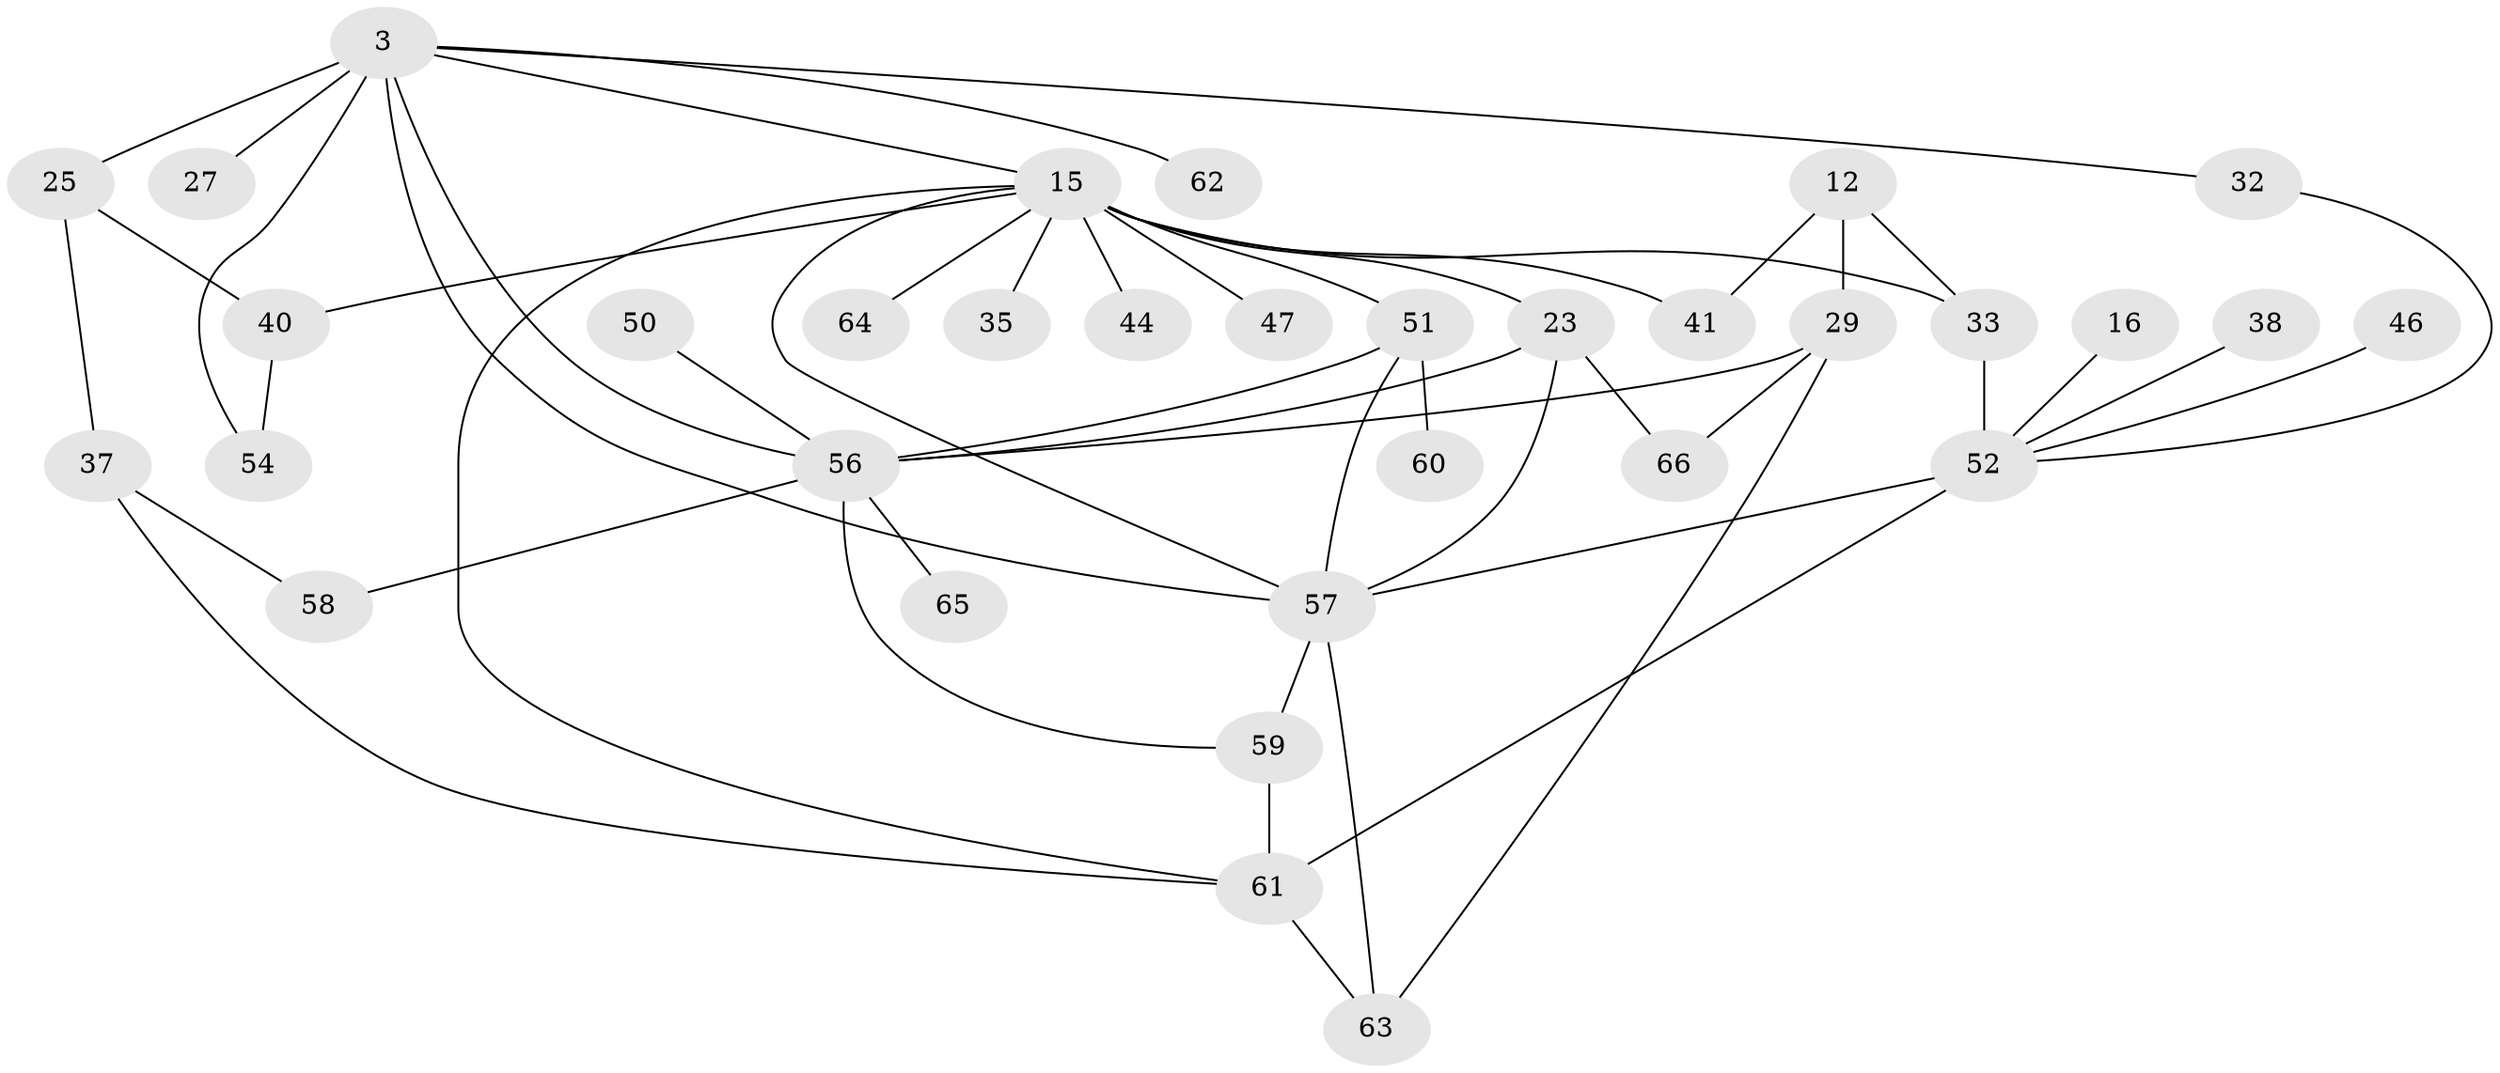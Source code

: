 // original degree distribution, {6: 0.07575757575757576, 3: 0.16666666666666666, 5: 0.09090909090909091, 4: 0.13636363636363635, 8: 0.015151515151515152, 1: 0.21212121212121213, 2: 0.2878787878787879, 7: 0.015151515151515152}
// Generated by graph-tools (version 1.1) at 2025/45/03/04/25 21:45:18]
// undirected, 33 vertices, 51 edges
graph export_dot {
graph [start="1"]
  node [color=gray90,style=filled];
  3 [super="+1"];
  12 [super="+7"];
  15 [super="+9+14"];
  16;
  23;
  25;
  27;
  29 [super="+20"];
  32 [super="+11"];
  33 [super="+5"];
  35;
  37 [super="+31"];
  38;
  40 [super="+22"];
  41;
  44;
  46 [super="+19"];
  47 [super="+42"];
  50;
  51 [super="+49"];
  52 [super="+8+4"];
  54 [super="+45"];
  56 [super="+28+34"];
  57 [super="+53+48"];
  58 [super="+39+43"];
  59 [super="+36"];
  60;
  61 [super="+24+13"];
  62;
  63 [super="+18+55"];
  64;
  65 [super="+30"];
  66;
  3 -- 27;
  3 -- 54;
  3 -- 25;
  3 -- 62;
  3 -- 15;
  3 -- 32;
  3 -- 56;
  3 -- 57 [weight=3];
  12 -- 41;
  12 -- 33 [weight=2];
  12 -- 29 [weight=2];
  15 -- 64;
  15 -- 23 [weight=3];
  15 -- 35;
  15 -- 41;
  15 -- 33;
  15 -- 40 [weight=2];
  15 -- 44;
  15 -- 61;
  15 -- 57;
  15 -- 51;
  15 -- 47;
  16 -- 52;
  23 -- 66;
  23 -- 56 [weight=2];
  23 -- 57;
  25 -- 40;
  25 -- 37 [weight=2];
  29 -- 56 [weight=2];
  29 -- 66;
  29 -- 63;
  32 -- 52;
  33 -- 52;
  37 -- 61;
  37 -- 58;
  38 -- 52;
  40 -- 54;
  46 -- 52;
  50 -- 56;
  51 -- 57 [weight=2];
  51 -- 56;
  51 -- 60;
  52 -- 61 [weight=2];
  52 -- 57 [weight=2];
  56 -- 59;
  56 -- 65;
  56 -- 58;
  57 -- 59;
  57 -- 63;
  59 -- 61;
  61 -- 63;
}
